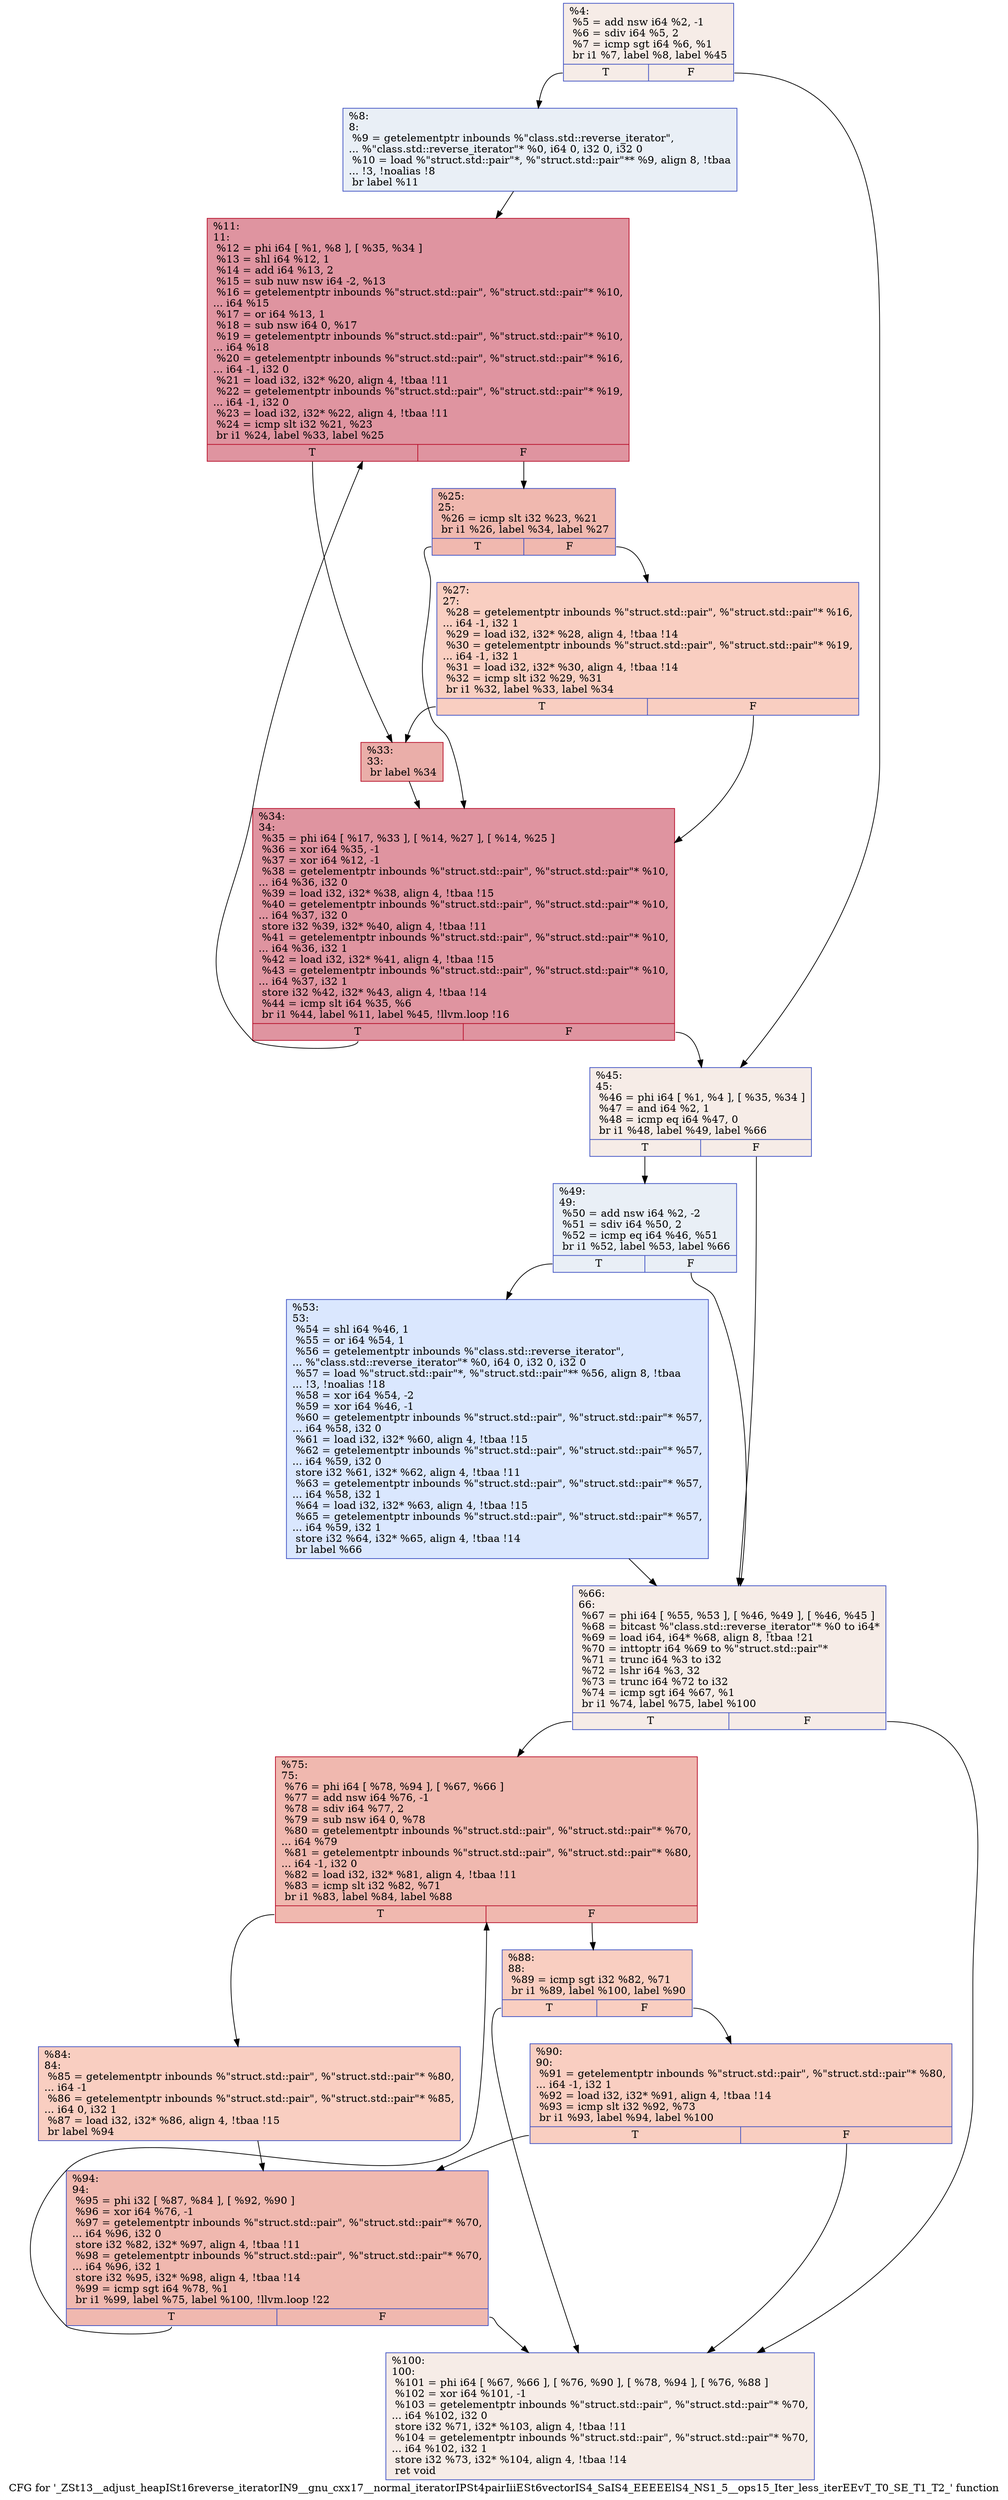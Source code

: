digraph "CFG for '_ZSt13__adjust_heapISt16reverse_iteratorIN9__gnu_cxx17__normal_iteratorIPSt4pairIiiESt6vectorIS4_SaIS4_EEEEElS4_NS1_5__ops15_Iter_less_iterEEvT_T0_SE_T1_T2_' function" {
	label="CFG for '_ZSt13__adjust_heapISt16reverse_iteratorIN9__gnu_cxx17__normal_iteratorIPSt4pairIiiESt6vectorIS4_SaIS4_EEEEElS4_NS1_5__ops15_Iter_less_iterEEvT_T0_SE_T1_T2_' function";

	Node0x55cf4bb9e7f0 [shape=record,color="#3d50c3ff", style=filled, fillcolor="#ead5c970",label="{%4:\l  %5 = add nsw i64 %2, -1\l  %6 = sdiv i64 %5, 2\l  %7 = icmp sgt i64 %6, %1\l  br i1 %7, label %8, label %45\l|{<s0>T|<s1>F}}"];
	Node0x55cf4bb9e7f0:s0 -> Node0x55cf4bb9e9b0;
	Node0x55cf4bb9e7f0:s1 -> Node0x55cf4bb9ea00;
	Node0x55cf4bb9e9b0 [shape=record,color="#3d50c3ff", style=filled, fillcolor="#cedaeb70",label="{%8:\l8:                                                \l  %9 = getelementptr inbounds %\"class.std::reverse_iterator\",\l... %\"class.std::reverse_iterator\"* %0, i64 0, i32 0, i32 0\l  %10 = load %\"struct.std::pair\"*, %\"struct.std::pair\"** %9, align 8, !tbaa\l... !3, !noalias !8\l  br label %11\l}"];
	Node0x55cf4bb9e9b0 -> Node0x55cf4bb9e840;
	Node0x55cf4bb9e840 [shape=record,color="#b70d28ff", style=filled, fillcolor="#b70d2870",label="{%11:\l11:                                               \l  %12 = phi i64 [ %1, %8 ], [ %35, %34 ]\l  %13 = shl i64 %12, 1\l  %14 = add i64 %13, 2\l  %15 = sub nuw nsw i64 -2, %13\l  %16 = getelementptr inbounds %\"struct.std::pair\", %\"struct.std::pair\"* %10,\l... i64 %15\l  %17 = or i64 %13, 1\l  %18 = sub nsw i64 0, %17\l  %19 = getelementptr inbounds %\"struct.std::pair\", %\"struct.std::pair\"* %10,\l... i64 %18\l  %20 = getelementptr inbounds %\"struct.std::pair\", %\"struct.std::pair\"* %16,\l... i64 -1, i32 0\l  %21 = load i32, i32* %20, align 4, !tbaa !11\l  %22 = getelementptr inbounds %\"struct.std::pair\", %\"struct.std::pair\"* %19,\l... i64 -1, i32 0\l  %23 = load i32, i32* %22, align 4, !tbaa !11\l  %24 = icmp slt i32 %21, %23\l  br i1 %24, label %33, label %25\l|{<s0>T|<s1>F}}"];
	Node0x55cf4bb9e840:s0 -> Node0x55cf4bb9f670;
	Node0x55cf4bb9e840:s1 -> Node0x55cf4bb9f700;
	Node0x55cf4bb9f700 [shape=record,color="#3d50c3ff", style=filled, fillcolor="#dc5d4a70",label="{%25:\l25:                                               \l  %26 = icmp slt i32 %23, %21\l  br i1 %26, label %34, label %27\l|{<s0>T|<s1>F}}"];
	Node0x55cf4bb9f700:s0 -> Node0x55cf4bb9ef20;
	Node0x55cf4bb9f700:s1 -> Node0x55cf4bb9f820;
	Node0x55cf4bb9f820 [shape=record,color="#3d50c3ff", style=filled, fillcolor="#f2907270",label="{%27:\l27:                                               \l  %28 = getelementptr inbounds %\"struct.std::pair\", %\"struct.std::pair\"* %16,\l... i64 -1, i32 1\l  %29 = load i32, i32* %28, align 4, !tbaa !14\l  %30 = getelementptr inbounds %\"struct.std::pair\", %\"struct.std::pair\"* %19,\l... i64 -1, i32 1\l  %31 = load i32, i32* %30, align 4, !tbaa !14\l  %32 = icmp slt i32 %29, %31\l  br i1 %32, label %33, label %34\l|{<s0>T|<s1>F}}"];
	Node0x55cf4bb9f820:s0 -> Node0x55cf4bb9f670;
	Node0x55cf4bb9f820:s1 -> Node0x55cf4bb9ef20;
	Node0x55cf4bb9f670 [shape=record,color="#b70d28ff", style=filled, fillcolor="#d0473d70",label="{%33:\l33:                                               \l  br label %34\l}"];
	Node0x55cf4bb9f670 -> Node0x55cf4bb9ef20;
	Node0x55cf4bb9ef20 [shape=record,color="#b70d28ff", style=filled, fillcolor="#b70d2870",label="{%34:\l34:                                               \l  %35 = phi i64 [ %17, %33 ], [ %14, %27 ], [ %14, %25 ]\l  %36 = xor i64 %35, -1\l  %37 = xor i64 %12, -1\l  %38 = getelementptr inbounds %\"struct.std::pair\", %\"struct.std::pair\"* %10,\l... i64 %36, i32 0\l  %39 = load i32, i32* %38, align 4, !tbaa !15\l  %40 = getelementptr inbounds %\"struct.std::pair\", %\"struct.std::pair\"* %10,\l... i64 %37, i32 0\l  store i32 %39, i32* %40, align 4, !tbaa !11\l  %41 = getelementptr inbounds %\"struct.std::pair\", %\"struct.std::pair\"* %10,\l... i64 %36, i32 1\l  %42 = load i32, i32* %41, align 4, !tbaa !15\l  %43 = getelementptr inbounds %\"struct.std::pair\", %\"struct.std::pair\"* %10,\l... i64 %37, i32 1\l  store i32 %42, i32* %43, align 4, !tbaa !14\l  %44 = icmp slt i64 %35, %6\l  br i1 %44, label %11, label %45, !llvm.loop !16\l|{<s0>T|<s1>F}}"];
	Node0x55cf4bb9ef20:s0 -> Node0x55cf4bb9e840;
	Node0x55cf4bb9ef20:s1 -> Node0x55cf4bb9ea00;
	Node0x55cf4bb9ea00 [shape=record,color="#3d50c3ff", style=filled, fillcolor="#ead5c970",label="{%45:\l45:                                               \l  %46 = phi i64 [ %1, %4 ], [ %35, %34 ]\l  %47 = and i64 %2, 1\l  %48 = icmp eq i64 %47, 0\l  br i1 %48, label %49, label %66\l|{<s0>T|<s1>F}}"];
	Node0x55cf4bb9ea00:s0 -> Node0x55cf4bba07d0;
	Node0x55cf4bb9ea00:s1 -> Node0x55cf4bba0820;
	Node0x55cf4bba07d0 [shape=record,color="#3d50c3ff", style=filled, fillcolor="#cedaeb70",label="{%49:\l49:                                               \l  %50 = add nsw i64 %2, -2\l  %51 = sdiv i64 %50, 2\l  %52 = icmp eq i64 %46, %51\l  br i1 %52, label %53, label %66\l|{<s0>T|<s1>F}}"];
	Node0x55cf4bba07d0:s0 -> Node0x55cf4bba0ad0;
	Node0x55cf4bba07d0:s1 -> Node0x55cf4bba0820;
	Node0x55cf4bba0ad0 [shape=record,color="#3d50c3ff", style=filled, fillcolor="#abc8fd70",label="{%53:\l53:                                               \l  %54 = shl i64 %46, 1\l  %55 = or i64 %54, 1\l  %56 = getelementptr inbounds %\"class.std::reverse_iterator\",\l... %\"class.std::reverse_iterator\"* %0, i64 0, i32 0, i32 0\l  %57 = load %\"struct.std::pair\"*, %\"struct.std::pair\"** %56, align 8, !tbaa\l... !3, !noalias !18\l  %58 = xor i64 %54, -2\l  %59 = xor i64 %46, -1\l  %60 = getelementptr inbounds %\"struct.std::pair\", %\"struct.std::pair\"* %57,\l... i64 %58, i32 0\l  %61 = load i32, i32* %60, align 4, !tbaa !15\l  %62 = getelementptr inbounds %\"struct.std::pair\", %\"struct.std::pair\"* %57,\l... i64 %59, i32 0\l  store i32 %61, i32* %62, align 4, !tbaa !11\l  %63 = getelementptr inbounds %\"struct.std::pair\", %\"struct.std::pair\"* %57,\l... i64 %58, i32 1\l  %64 = load i32, i32* %63, align 4, !tbaa !15\l  %65 = getelementptr inbounds %\"struct.std::pair\", %\"struct.std::pair\"* %57,\l... i64 %59, i32 1\l  store i32 %64, i32* %65, align 4, !tbaa !14\l  br label %66\l}"];
	Node0x55cf4bba0ad0 -> Node0x55cf4bba0820;
	Node0x55cf4bba0820 [shape=record,color="#3d50c3ff", style=filled, fillcolor="#ead5c970",label="{%66:\l66:                                               \l  %67 = phi i64 [ %55, %53 ], [ %46, %49 ], [ %46, %45 ]\l  %68 = bitcast %\"class.std::reverse_iterator\"* %0 to i64*\l  %69 = load i64, i64* %68, align 8, !tbaa !21\l  %70 = inttoptr i64 %69 to %\"struct.std::pair\"*\l  %71 = trunc i64 %3 to i32\l  %72 = lshr i64 %3, 32\l  %73 = trunc i64 %72 to i32\l  %74 = icmp sgt i64 %67, %1\l  br i1 %74, label %75, label %100\l|{<s0>T|<s1>F}}"];
	Node0x55cf4bba0820:s0 -> Node0x55cf4bba1fe0;
	Node0x55cf4bba0820:s1 -> Node0x55cf4bba2030;
	Node0x55cf4bba1fe0 [shape=record,color="#b70d28ff", style=filled, fillcolor="#dc5d4a70",label="{%75:\l75:                                               \l  %76 = phi i64 [ %78, %94 ], [ %67, %66 ]\l  %77 = add nsw i64 %76, -1\l  %78 = sdiv i64 %77, 2\l  %79 = sub nsw i64 0, %78\l  %80 = getelementptr inbounds %\"struct.std::pair\", %\"struct.std::pair\"* %70,\l... i64 %79\l  %81 = getelementptr inbounds %\"struct.std::pair\", %\"struct.std::pair\"* %80,\l... i64 -1, i32 0\l  %82 = load i32, i32* %81, align 4, !tbaa !11\l  %83 = icmp slt i32 %82, %71\l  br i1 %83, label %84, label %88\l|{<s0>T|<s1>F}}"];
	Node0x55cf4bba1fe0:s0 -> Node0x55cf4bba26c0;
	Node0x55cf4bba1fe0:s1 -> Node0x55cf4bba2710;
	Node0x55cf4bba26c0 [shape=record,color="#3d50c3ff", style=filled, fillcolor="#f2907270",label="{%84:\l84:                                               \l  %85 = getelementptr inbounds %\"struct.std::pair\", %\"struct.std::pair\"* %80,\l... i64 -1\l  %86 = getelementptr inbounds %\"struct.std::pair\", %\"struct.std::pair\"* %85,\l... i64 0, i32 1\l  %87 = load i32, i32* %86, align 4, !tbaa !15\l  br label %94\l}"];
	Node0x55cf4bba26c0 -> Node0x55cf4bba2170;
	Node0x55cf4bba2710 [shape=record,color="#3d50c3ff", style=filled, fillcolor="#f2907270",label="{%88:\l88:                                               \l  %89 = icmp sgt i32 %82, %71\l  br i1 %89, label %100, label %90\l|{<s0>T|<s1>F}}"];
	Node0x55cf4bba2710:s0 -> Node0x55cf4bba2030;
	Node0x55cf4bba2710:s1 -> Node0x55cf4bba2b20;
	Node0x55cf4bba2b20 [shape=record,color="#3d50c3ff", style=filled, fillcolor="#f2907270",label="{%90:\l90:                                               \l  %91 = getelementptr inbounds %\"struct.std::pair\", %\"struct.std::pair\"* %80,\l... i64 -1, i32 1\l  %92 = load i32, i32* %91, align 4, !tbaa !14\l  %93 = icmp slt i32 %92, %73\l  br i1 %93, label %94, label %100\l|{<s0>T|<s1>F}}"];
	Node0x55cf4bba2b20:s0 -> Node0x55cf4bba2170;
	Node0x55cf4bba2b20:s1 -> Node0x55cf4bba2030;
	Node0x55cf4bba2170 [shape=record,color="#3d50c3ff", style=filled, fillcolor="#dc5d4a70",label="{%94:\l94:                                               \l  %95 = phi i32 [ %87, %84 ], [ %92, %90 ]\l  %96 = xor i64 %76, -1\l  %97 = getelementptr inbounds %\"struct.std::pair\", %\"struct.std::pair\"* %70,\l... i64 %96, i32 0\l  store i32 %82, i32* %97, align 4, !tbaa !11\l  %98 = getelementptr inbounds %\"struct.std::pair\", %\"struct.std::pair\"* %70,\l... i64 %96, i32 1\l  store i32 %95, i32* %98, align 4, !tbaa !14\l  %99 = icmp sgt i64 %78, %1\l  br i1 %99, label %75, label %100, !llvm.loop !22\l|{<s0>T|<s1>F}}"];
	Node0x55cf4bba2170:s0 -> Node0x55cf4bba1fe0;
	Node0x55cf4bba2170:s1 -> Node0x55cf4bba2030;
	Node0x55cf4bba2030 [shape=record,color="#3d50c3ff", style=filled, fillcolor="#ead5c970",label="{%100:\l100:                                              \l  %101 = phi i64 [ %67, %66 ], [ %76, %90 ], [ %78, %94 ], [ %76, %88 ]\l  %102 = xor i64 %101, -1\l  %103 = getelementptr inbounds %\"struct.std::pair\", %\"struct.std::pair\"* %70,\l... i64 %102, i32 0\l  store i32 %71, i32* %103, align 4, !tbaa !11\l  %104 = getelementptr inbounds %\"struct.std::pair\", %\"struct.std::pair\"* %70,\l... i64 %102, i32 1\l  store i32 %73, i32* %104, align 4, !tbaa !14\l  ret void\l}"];
}

